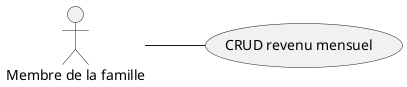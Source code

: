 @startuml
left to right direction

actor "Membre de la famille" as utilisateur


utilisateur -- (CRUD revenu mensuel )


@enduml
